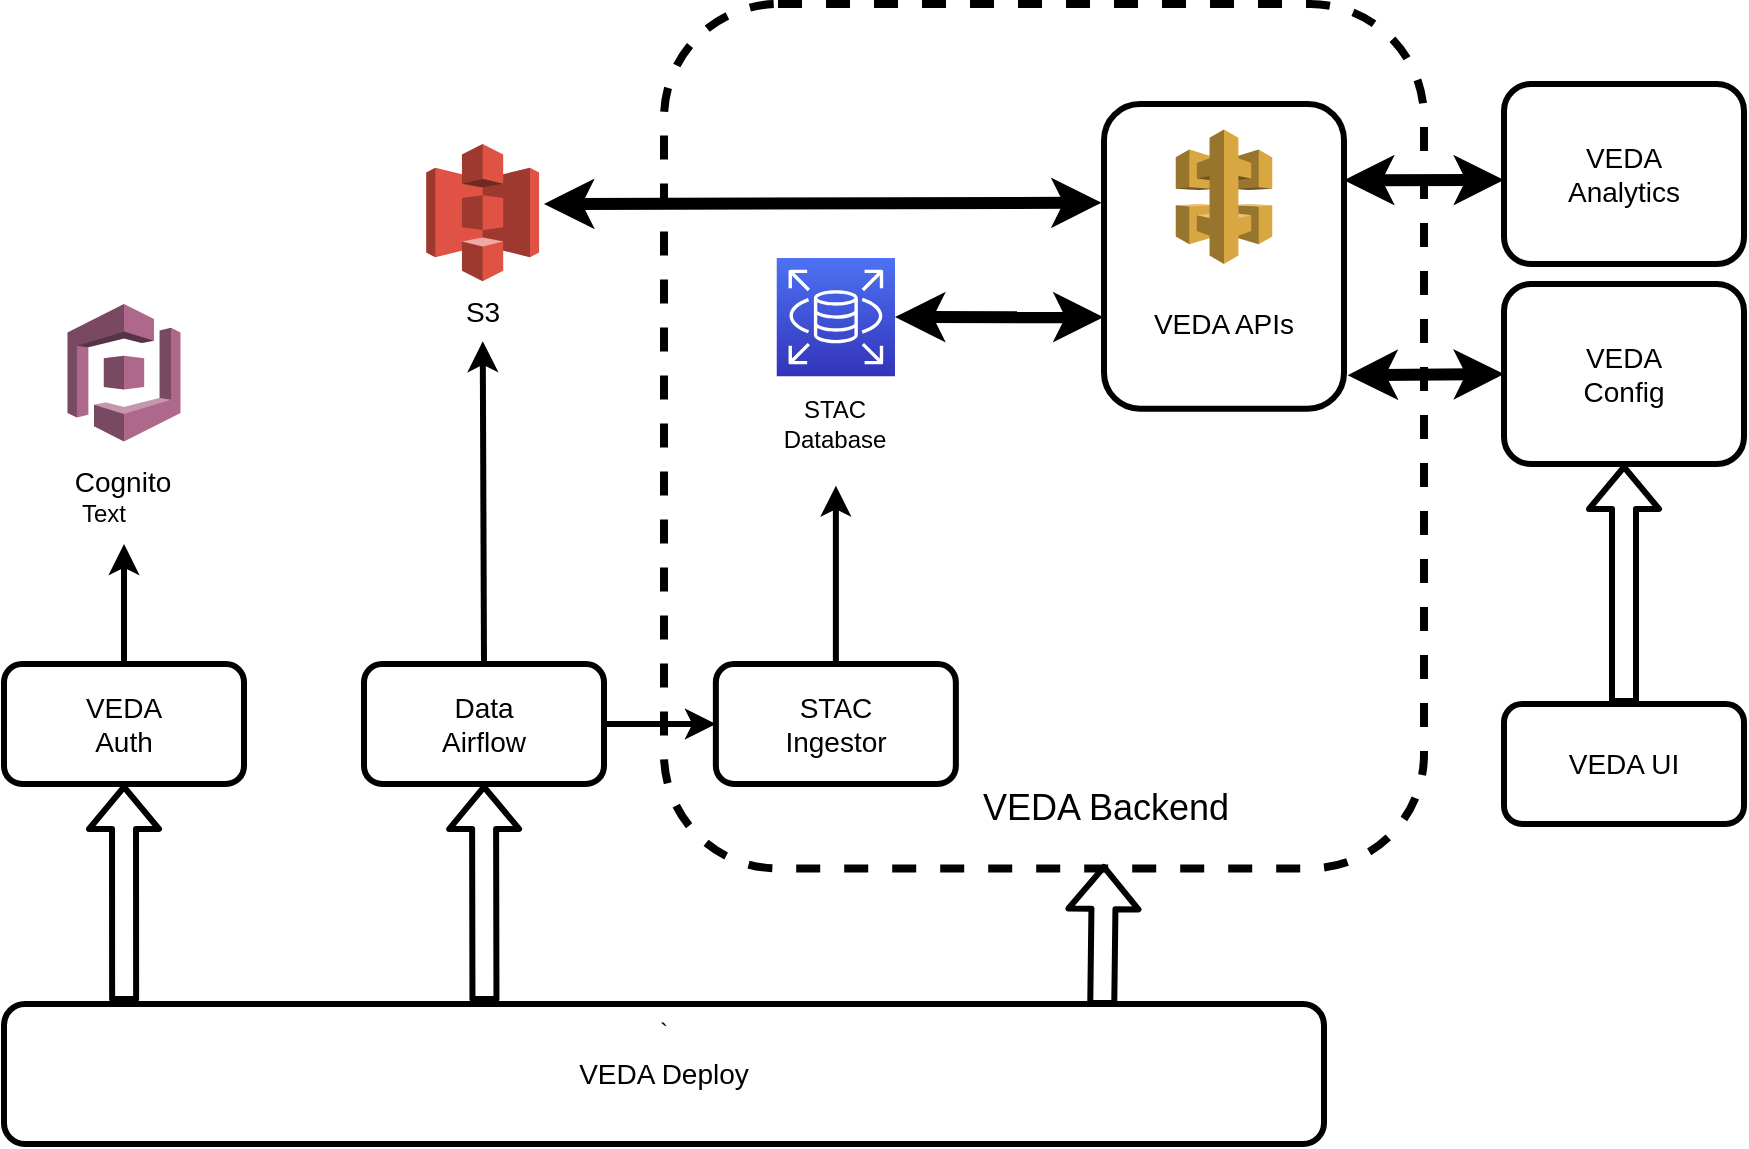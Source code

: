<mxfile>
    <diagram name="Page-1" id="QvM_rjvkFbhKRYmAyvqA">
        <mxGraphModel dx="982" dy="695" grid="1" gridSize="10" guides="1" tooltips="1" connect="1" arrows="1" fold="1" page="1" pageScale="1" pageWidth="850" pageHeight="1100" background="#ffffff" math="0" shadow="0">
            <root>
                <mxCell id="0"/>
                <mxCell id="1" parent="0"/>
                <mxCell id="102" value="" style="rounded=1;whiteSpace=wrap;html=1;dashed=1;fontSize=14;fillColor=none;strokeColor=#000000;strokeWidth=4;" vertex="1" parent="1">
                    <mxGeometry x="630" y="240" width="380" height="432.21" as="geometry"/>
                </mxCell>
                <mxCell id="38" value="`" style="group" vertex="1" connectable="0" parent="1">
                    <mxGeometry x="300" y="740" width="660" height="70" as="geometry"/>
                </mxCell>
                <mxCell id="36" value="" style="rounded=1;whiteSpace=wrap;html=1;fillColor=none;strokeWidth=3;strokeColor=#000000;" parent="38" vertex="1">
                    <mxGeometry width="660" height="70" as="geometry"/>
                </mxCell>
                <mxCell id="37" value="&lt;font color=&quot;#000000&quot; style=&quot;font-size: 14px;&quot;&gt;VEDA Deploy&lt;/font&gt;" style="text;html=1;strokeColor=none;fillColor=none;align=center;verticalAlign=middle;whiteSpace=wrap;rounded=0;strokeWidth=3;fontSize=14;" parent="38" vertex="1">
                    <mxGeometry x="165" y="17.5" width="330" height="35" as="geometry"/>
                </mxCell>
                <mxCell id="42" value="" style="group" vertex="1" connectable="0" parent="1">
                    <mxGeometry x="480" y="570" width="120" height="60" as="geometry"/>
                </mxCell>
                <mxCell id="43" value="" style="rounded=1;whiteSpace=wrap;html=1;fillColor=none;strokeWidth=3;strokeColor=#000000;" vertex="1" parent="42">
                    <mxGeometry width="120" height="60" as="geometry"/>
                </mxCell>
                <mxCell id="44" value="&lt;font color=&quot;#000000&quot; style=&quot;font-size: 14px;&quot;&gt;Data Airflow&lt;/font&gt;" style="text;html=1;strokeColor=none;fillColor=none;align=center;verticalAlign=middle;whiteSpace=wrap;rounded=0;strokeWidth=3;fontSize=14;" vertex="1" parent="42">
                    <mxGeometry x="30" y="15" width="60" height="30" as="geometry"/>
                </mxCell>
                <mxCell id="46" value="" style="group" vertex="1" connectable="0" parent="1">
                    <mxGeometry x="300" y="570" width="120" height="60" as="geometry"/>
                </mxCell>
                <mxCell id="47" value="" style="rounded=1;whiteSpace=wrap;html=1;fillColor=none;strokeWidth=3;strokeColor=#000000;" vertex="1" parent="46">
                    <mxGeometry width="120" height="60" as="geometry"/>
                </mxCell>
                <mxCell id="48" value="&lt;font color=&quot;#000000&quot; style=&quot;font-size: 14px;&quot;&gt;VEDA Auth&lt;/font&gt;" style="text;html=1;strokeColor=none;fillColor=none;align=center;verticalAlign=middle;whiteSpace=wrap;rounded=0;strokeWidth=3;fontSize=14;" vertex="1" parent="46">
                    <mxGeometry x="30" y="15" width="60" height="30" as="geometry"/>
                </mxCell>
                <mxCell id="54" value="Text" style="text;html=1;strokeColor=none;fillColor=none;align=center;verticalAlign=middle;whiteSpace=wrap;rounded=0;" vertex="1" parent="1">
                    <mxGeometry x="320" y="480" width="60" height="30" as="geometry"/>
                </mxCell>
                <mxCell id="57" value="" style="group" vertex="1" connectable="0" parent="1">
                    <mxGeometry x="478.63" y="310" width="121.37" height="123" as="geometry"/>
                </mxCell>
                <mxCell id="53" value="" style="outlineConnect=0;dashed=0;verticalLabelPosition=bottom;verticalAlign=top;align=center;html=1;shape=mxgraph.aws3.s3;fillColor=#E05243;gradientColor=none;" vertex="1" parent="57">
                    <mxGeometry x="32.474" width="56.435" height="68.605" as="geometry"/>
                </mxCell>
                <mxCell id="56" value="&lt;font color=&quot;#000000&quot; style=&quot;font-size: 14px;&quot;&gt;S3&lt;/font&gt;" style="text;html=1;strokeColor=none;fillColor=none;align=center;verticalAlign=middle;whiteSpace=wrap;rounded=0;strokeWidth=3;fontSize=14;" vertex="1" parent="57">
                    <mxGeometry y="68.61" width="121.37" height="30" as="geometry"/>
                </mxCell>
                <mxCell id="63" value="" style="group" vertex="1" connectable="0" parent="1">
                    <mxGeometry x="315.38" y="390" width="89.25" height="120" as="geometry"/>
                </mxCell>
                <mxCell id="64" value="" style="group" vertex="1" connectable="0" parent="63">
                    <mxGeometry width="89.25" height="120" as="geometry"/>
                </mxCell>
                <mxCell id="61" value="" style="outlineConnect=0;dashed=0;verticalLabelPosition=bottom;verticalAlign=top;align=center;html=1;shape=mxgraph.aws3.cognito;fillColor=#AD688B;gradientColor=none;" vertex="1" parent="64">
                    <mxGeometry x="16.37" width="56.5" height="68.69" as="geometry"/>
                </mxCell>
                <mxCell id="62" value="&lt;font style=&quot;font-size: 14px;&quot; color=&quot;#000000&quot;&gt;Cognito&lt;/font&gt;" style="text;html=1;strokeColor=none;fillColor=none;align=center;verticalAlign=middle;whiteSpace=wrap;rounded=0;strokeWidth=3;" vertex="1" parent="64">
                    <mxGeometry y="57" width="89.25" height="63" as="geometry"/>
                </mxCell>
                <mxCell id="66" value="" style="endArrow=classic;startArrow=classic;html=1;strokeWidth=6;strokeColor=#000000;exitX=1;exitY=0.5;exitDx=0;exitDy=0;exitPerimeter=0;entryX=-0.002;entryY=0.7;entryDx=0;entryDy=0;entryPerimeter=0;" edge="1" parent="1" source="58" target="51">
                    <mxGeometry width="50" height="50" relative="1" as="geometry">
                        <mxPoint x="750" y="451" as="sourcePoint"/>
                        <mxPoint x="840" y="397" as="targetPoint"/>
                    </mxGeometry>
                </mxCell>
                <mxCell id="68" value="" style="endArrow=classic;startArrow=classic;html=1;strokeWidth=6;strokeColor=#000000;entryX=-0.01;entryY=0.324;entryDx=0;entryDy=0;entryPerimeter=0;" edge="1" parent="1" target="51">
                    <mxGeometry width="50" height="50" relative="1" as="geometry">
                        <mxPoint x="570" y="340" as="sourcePoint"/>
                        <mxPoint x="840" y="340" as="targetPoint"/>
                    </mxGeometry>
                </mxCell>
                <mxCell id="69" value="" style="rounded=1;whiteSpace=wrap;html=1;fillColor=none;strokeWidth=3;strokeColor=#000000;" vertex="1" parent="1">
                    <mxGeometry x="1050" y="380" width="120" height="90" as="geometry"/>
                </mxCell>
                <mxCell id="73" value="&lt;font color=&quot;#000000&quot; style=&quot;font-size: 14px;&quot;&gt;VEDA Config&lt;/font&gt;" style="text;html=1;strokeColor=none;fillColor=none;align=center;verticalAlign=middle;whiteSpace=wrap;rounded=0;strokeWidth=3;fontSize=14;" vertex="1" parent="1">
                    <mxGeometry x="1080" y="385" width="60" height="80" as="geometry"/>
                </mxCell>
                <mxCell id="74" value="" style="endArrow=classic;startArrow=classic;html=1;strokeWidth=6;strokeColor=#000000;entryX=0;entryY=0.5;entryDx=0;entryDy=0;exitX=1.015;exitY=0.89;exitDx=0;exitDy=0;exitPerimeter=0;" edge="1" parent="1" source="51" target="69">
                    <mxGeometry width="50" height="50" relative="1" as="geometry">
                        <mxPoint x="960" y="425" as="sourcePoint"/>
                        <mxPoint x="1040" y="439" as="targetPoint"/>
                    </mxGeometry>
                </mxCell>
                <mxCell id="75" value="" style="shape=flexArrow;endArrow=classic;html=1;strokeColor=#000000;strokeWidth=3;entryX=0.5;entryY=1;entryDx=0;entryDy=0;" edge="1" parent="1" target="69">
                    <mxGeometry width="50" height="50" relative="1" as="geometry">
                        <mxPoint x="1110" y="590" as="sourcePoint"/>
                        <mxPoint x="1050" y="580" as="targetPoint"/>
                    </mxGeometry>
                </mxCell>
                <mxCell id="77" value="" style="shape=flexArrow;endArrow=classic;html=1;strokeColor=#000000;strokeWidth=3;exitX=0.832;exitY=0.013;exitDx=0;exitDy=0;exitPerimeter=0;" edge="1" parent="1" source="36">
                    <mxGeometry width="50" height="50" relative="1" as="geometry">
                        <mxPoint x="900" y="680" as="sourcePoint"/>
                        <mxPoint x="850" y="670" as="targetPoint"/>
                    </mxGeometry>
                </mxCell>
                <mxCell id="78" value="" style="shape=flexArrow;endArrow=classic;html=1;strokeColor=#000000;strokeWidth=3;entryX=0.5;entryY=1;entryDx=0;entryDy=0;exitX=0.091;exitY=-0.015;exitDx=0;exitDy=0;exitPerimeter=0;" edge="1" parent="1" source="36" target="47">
                    <mxGeometry width="50" height="50" relative="1" as="geometry">
                        <mxPoint x="1130" y="620" as="sourcePoint"/>
                        <mxPoint x="1130" y="540" as="targetPoint"/>
                    </mxGeometry>
                </mxCell>
                <mxCell id="79" value="" style="shape=flexArrow;endArrow=classic;html=1;strokeColor=#000000;strokeWidth=3;entryX=0.5;entryY=1;entryDx=0;entryDy=0;exitX=0.364;exitY=-0.015;exitDx=0;exitDy=0;exitPerimeter=0;" edge="1" parent="1" source="36" target="43">
                    <mxGeometry width="50" height="50" relative="1" as="geometry">
                        <mxPoint x="1140" y="630" as="sourcePoint"/>
                        <mxPoint x="1140" y="550" as="targetPoint"/>
                    </mxGeometry>
                </mxCell>
                <mxCell id="81" value="" style="endArrow=classic;html=1;strokeColor=#000000;strokeWidth=3;entryX=0.5;entryY=1;entryDx=0;entryDy=0;exitX=0.5;exitY=0;exitDx=0;exitDy=0;" edge="1" parent="1" source="47" target="62">
                    <mxGeometry width="50" height="50" relative="1" as="geometry">
                        <mxPoint x="390" y="560" as="sourcePoint"/>
                        <mxPoint x="440" y="510" as="targetPoint"/>
                    </mxGeometry>
                </mxCell>
                <mxCell id="82" value="" style="endArrow=classic;html=1;strokeColor=#000000;strokeWidth=3;exitX=0.5;exitY=0;exitDx=0;exitDy=0;" edge="1" parent="1" source="43" target="56">
                    <mxGeometry width="50" height="50" relative="1" as="geometry">
                        <mxPoint x="560" y="570" as="sourcePoint"/>
                        <mxPoint x="510" y="480" as="targetPoint"/>
                    </mxGeometry>
                </mxCell>
                <mxCell id="93" value="" style="endArrow=classic;html=1;strokeColor=#000000;strokeWidth=3;entryX=0;entryY=0.5;entryDx=0;entryDy=0;exitX=1;exitY=0.5;exitDx=0;exitDy=0;" edge="1" parent="1" source="43" target="40">
                    <mxGeometry width="50" height="50" relative="1" as="geometry">
                        <mxPoint x="540" y="527" as="sourcePoint"/>
                        <mxPoint x="549.373" y="418.61" as="targetPoint"/>
                    </mxGeometry>
                </mxCell>
                <mxCell id="96" value="" style="rounded=1;whiteSpace=wrap;html=1;fillColor=none;strokeWidth=3;strokeColor=#000000;" vertex="1" parent="1">
                    <mxGeometry x="1050" y="280" width="120" height="90" as="geometry"/>
                </mxCell>
                <mxCell id="97" value="&lt;font color=&quot;#000000&quot; style=&quot;font-size: 14px;&quot;&gt;VEDA Analytics&lt;/font&gt;" style="text;html=1;strokeColor=none;fillColor=none;align=center;verticalAlign=middle;whiteSpace=wrap;rounded=0;strokeWidth=3;fontSize=14;" vertex="1" parent="1">
                    <mxGeometry x="1080" y="285" width="60" height="80" as="geometry"/>
                </mxCell>
                <mxCell id="98" value="" style="endArrow=classic;startArrow=classic;html=1;strokeWidth=6;strokeColor=#000000;exitX=1;exitY=0.25;exitDx=0;exitDy=0;" edge="1" parent="1" source="51">
                    <mxGeometry width="50" height="50" relative="1" as="geometry">
                        <mxPoint x="960" y="325" as="sourcePoint"/>
                        <mxPoint x="1050" y="328" as="targetPoint"/>
                    </mxGeometry>
                </mxCell>
                <mxCell id="58" value="" style="sketch=0;points=[[0,0,0],[0.25,0,0],[0.5,0,0],[0.75,0,0],[1,0,0],[0,1,0],[0.25,1,0],[0.5,1,0],[0.75,1,0],[1,1,0],[0,0.25,0],[0,0.5,0],[0,0.75,0],[1,0.25,0],[1,0.5,0],[1,0.75,0]];outlineConnect=0;fontColor=#232F3E;gradientColor=#4D72F3;gradientDirection=north;fillColor=#3334B9;strokeColor=#ffffff;dashed=0;verticalLabelPosition=bottom;verticalAlign=top;align=center;html=1;fontSize=12;fontStyle=0;aspect=fixed;shape=mxgraph.aws4.resourceIcon;resIcon=mxgraph.aws4.rds;" vertex="1" parent="1">
                    <mxGeometry x="686.37" y="366.959" width="59.126" height="59.126" as="geometry"/>
                </mxCell>
                <mxCell id="59" value="&lt;font color=&quot;#000000&quot;&gt;STAC&lt;br&gt;Database&lt;/font&gt;" style="text;html=1;strokeColor=none;fillColor=none;align=center;verticalAlign=middle;whiteSpace=wrap;rounded=0;strokeWidth=3;" vertex="1" parent="1">
                    <mxGeometry x="671.31" y="418.746" width="89.25" height="62.083" as="geometry"/>
                </mxCell>
                <mxCell id="87" value="" style="outlineConnect=0;dashed=0;verticalLabelPosition=bottom;verticalAlign=top;align=center;html=1;shape=mxgraph.aws3.api_gateway;fillColor=#D9A741;gradientColor=none;fontSize=14;" vertex="1" parent="1">
                    <mxGeometry x="885.88" y="302.693" width="48.25" height="67.274" as="geometry"/>
                </mxCell>
                <mxCell id="51" value="" style="rounded=1;whiteSpace=wrap;html=1;fillColor=none;strokeWidth=3;strokeColor=#000000;" vertex="1" parent="1">
                    <mxGeometry x="850" y="290" width="120" height="152.319" as="geometry"/>
                </mxCell>
                <mxCell id="52" value="&lt;font color=&quot;#000000&quot; style=&quot;font-size: 14px;&quot;&gt;VEDA APIs&lt;/font&gt;" style="text;html=1;strokeColor=none;fillColor=none;align=center;verticalAlign=middle;whiteSpace=wrap;rounded=0;strokeWidth=3;fontSize=14;" vertex="1" parent="1">
                    <mxGeometry x="855" y="380.668" width="110" height="38.08" as="geometry"/>
                </mxCell>
                <mxCell id="84" value="" style="endArrow=classic;html=1;strokeColor=#000000;strokeWidth=3;exitX=0.5;exitY=0;exitDx=0;exitDy=0;" edge="1" parent="1" source="40" target="59">
                    <mxGeometry width="50" height="50" relative="1" as="geometry">
                        <mxPoint x="710.93" y="465.179" as="sourcePoint"/>
                        <mxPoint x="630" y="548.597" as="targetPoint"/>
                    </mxGeometry>
                </mxCell>
                <mxCell id="92" value="&lt;font color=&quot;#000000&quot; style=&quot;font-size: 18px;&quot;&gt;VEDA Backend&lt;/font&gt;" style="text;html=1;strokeColor=none;fillColor=none;align=center;verticalAlign=middle;whiteSpace=wrap;rounded=0;strokeWidth=21;fontSize=14;" vertex="1" parent="1">
                    <mxGeometry x="775.93" y="620" width="150" height="44.43" as="geometry"/>
                </mxCell>
                <mxCell id="99" value="" style="group" vertex="1" connectable="0" parent="1">
                    <mxGeometry x="655.93" y="570" width="120" height="60" as="geometry"/>
                </mxCell>
                <mxCell id="40" value="" style="rounded=1;whiteSpace=wrap;html=1;fillColor=none;strokeWidth=3;strokeColor=#000000;" vertex="1" parent="99">
                    <mxGeometry width="120" height="60" as="geometry"/>
                </mxCell>
                <mxCell id="41" value="&lt;font color=&quot;#000000&quot; style=&quot;font-size: 14px;&quot;&gt;STAC Ingestor&lt;/font&gt;" style="text;html=1;strokeColor=none;fillColor=none;align=center;verticalAlign=middle;whiteSpace=wrap;rounded=0;strokeWidth=3;fontSize=14;" vertex="1" parent="99">
                    <mxGeometry x="30" y="25.639" width="60" height="8.72" as="geometry"/>
                </mxCell>
                <mxCell id="101" value="" style="group" vertex="1" connectable="0" parent="1">
                    <mxGeometry x="1050" y="590" width="120" height="60" as="geometry"/>
                </mxCell>
                <mxCell id="70" value="" style="group" vertex="1" connectable="0" parent="101">
                    <mxGeometry width="120" height="60" as="geometry"/>
                </mxCell>
                <mxCell id="72" value="&lt;font color=&quot;#000000&quot; style=&quot;font-size: 14px;&quot;&gt;VEDA UI&lt;/font&gt;" style="text;html=1;strokeColor=none;fillColor=none;align=center;verticalAlign=middle;whiteSpace=wrap;rounded=0;strokeWidth=3;fontSize=14;" vertex="1" parent="70">
                    <mxGeometry x="30" y="15" width="60" height="30" as="geometry"/>
                </mxCell>
                <mxCell id="71" value="" style="rounded=1;whiteSpace=wrap;html=1;fillColor=none;strokeWidth=3;strokeColor=#000000;" vertex="1" parent="101">
                    <mxGeometry width="120" height="60" as="geometry"/>
                </mxCell>
            </root>
        </mxGraphModel>
    </diagram>
</mxfile>